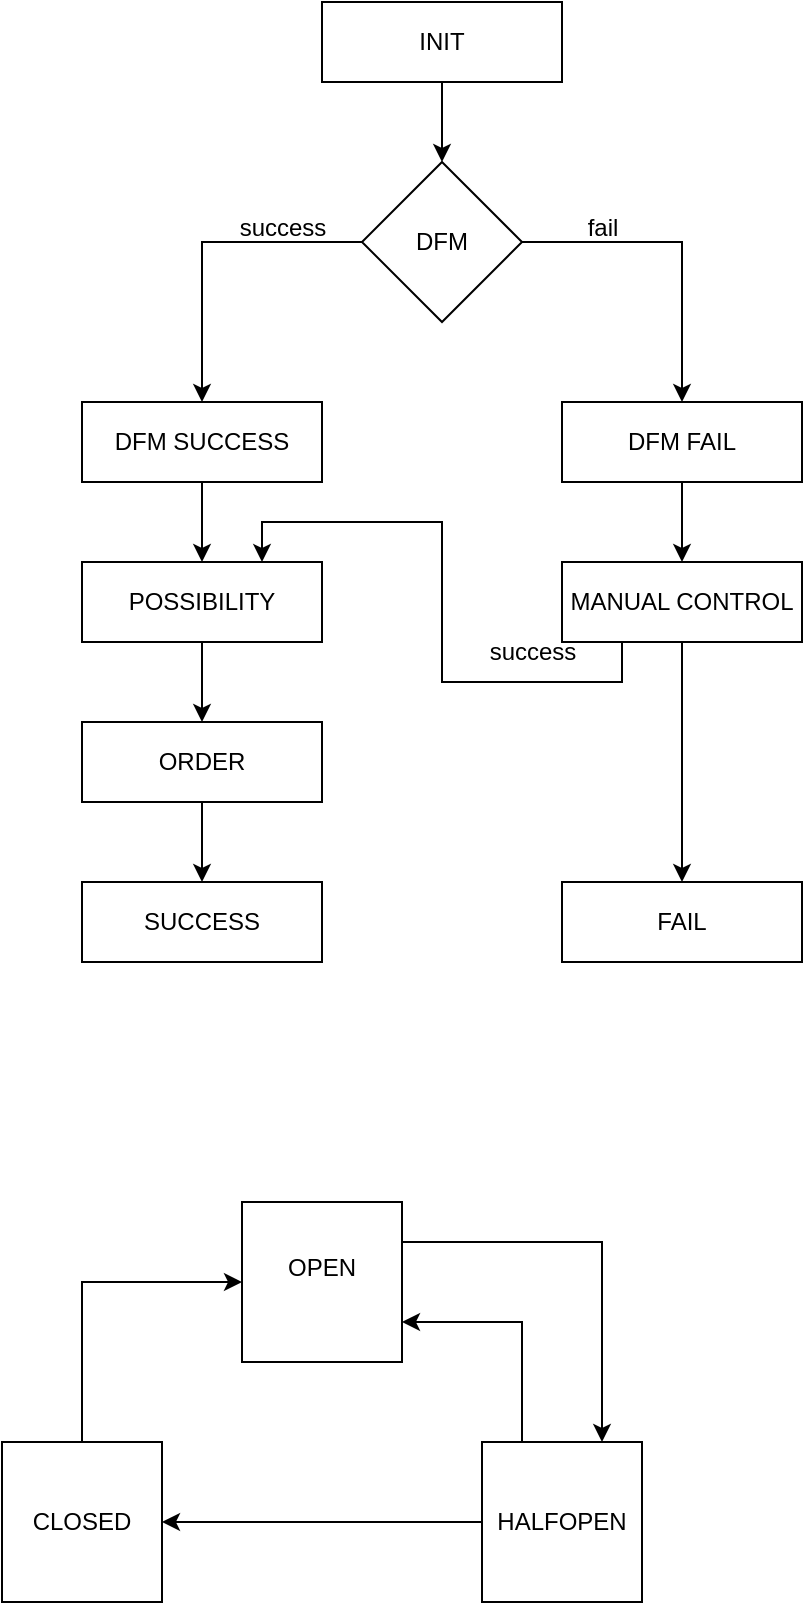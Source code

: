 <mxfile version="26.0.16">
  <diagram name="Page-1" id="QO7RAMKvA55V0XT-Cinw">
    <mxGraphModel dx="1434" dy="772" grid="1" gridSize="10" guides="1" tooltips="1" connect="1" arrows="1" fold="1" page="1" pageScale="1" pageWidth="827" pageHeight="1169" math="0" shadow="0">
      <root>
        <mxCell id="0" />
        <mxCell id="1" parent="0" />
        <mxCell id="4Ly7aSvnoJDzaHdvRD7w-6" style="edgeStyle=orthogonalEdgeStyle;rounded=0;orthogonalLoop=1;jettySize=auto;html=1;exitX=0.5;exitY=1;exitDx=0;exitDy=0;entryX=0.5;entryY=0;entryDx=0;entryDy=0;" edge="1" parent="1" source="4Ly7aSvnoJDzaHdvRD7w-1" target="4Ly7aSvnoJDzaHdvRD7w-3">
          <mxGeometry relative="1" as="geometry" />
        </mxCell>
        <mxCell id="4Ly7aSvnoJDzaHdvRD7w-1" value="INIT" style="rounded=0;whiteSpace=wrap;html=1;" vertex="1" parent="1">
          <mxGeometry x="360" y="80" width="120" height="40" as="geometry" />
        </mxCell>
        <mxCell id="4Ly7aSvnoJDzaHdvRD7w-13" style="edgeStyle=orthogonalEdgeStyle;rounded=0;orthogonalLoop=1;jettySize=auto;html=1;exitX=0.5;exitY=1;exitDx=0;exitDy=0;entryX=0.5;entryY=0;entryDx=0;entryDy=0;" edge="1" parent="1" source="4Ly7aSvnoJDzaHdvRD7w-2" target="4Ly7aSvnoJDzaHdvRD7w-10">
          <mxGeometry relative="1" as="geometry" />
        </mxCell>
        <mxCell id="4Ly7aSvnoJDzaHdvRD7w-2" value="DFM SUCCESS" style="rounded=0;whiteSpace=wrap;html=1;" vertex="1" parent="1">
          <mxGeometry x="240" y="280" width="120" height="40" as="geometry" />
        </mxCell>
        <mxCell id="4Ly7aSvnoJDzaHdvRD7w-4" style="edgeStyle=orthogonalEdgeStyle;rounded=0;orthogonalLoop=1;jettySize=auto;html=1;exitX=0;exitY=0.5;exitDx=0;exitDy=0;entryX=0.5;entryY=0;entryDx=0;entryDy=0;" edge="1" parent="1" source="4Ly7aSvnoJDzaHdvRD7w-3" target="4Ly7aSvnoJDzaHdvRD7w-2">
          <mxGeometry relative="1" as="geometry" />
        </mxCell>
        <mxCell id="4Ly7aSvnoJDzaHdvRD7w-8" style="edgeStyle=orthogonalEdgeStyle;rounded=0;orthogonalLoop=1;jettySize=auto;html=1;exitX=1;exitY=0.5;exitDx=0;exitDy=0;entryX=0.5;entryY=0;entryDx=0;entryDy=0;" edge="1" parent="1" source="4Ly7aSvnoJDzaHdvRD7w-3" target="4Ly7aSvnoJDzaHdvRD7w-7">
          <mxGeometry relative="1" as="geometry" />
        </mxCell>
        <mxCell id="4Ly7aSvnoJDzaHdvRD7w-3" value="DFM" style="rhombus;whiteSpace=wrap;html=1;" vertex="1" parent="1">
          <mxGeometry x="380" y="160" width="80" height="80" as="geometry" />
        </mxCell>
        <mxCell id="4Ly7aSvnoJDzaHdvRD7w-5" value="success" style="text;html=1;align=center;verticalAlign=middle;resizable=0;points=[];autosize=1;strokeColor=none;fillColor=none;" vertex="1" parent="1">
          <mxGeometry x="305" y="178" width="70" height="30" as="geometry" />
        </mxCell>
        <mxCell id="4Ly7aSvnoJDzaHdvRD7w-17" style="edgeStyle=orthogonalEdgeStyle;rounded=0;orthogonalLoop=1;jettySize=auto;html=1;exitX=0.5;exitY=1;exitDx=0;exitDy=0;entryX=0.5;entryY=0;entryDx=0;entryDy=0;" edge="1" parent="1" source="4Ly7aSvnoJDzaHdvRD7w-7" target="4Ly7aSvnoJDzaHdvRD7w-16">
          <mxGeometry relative="1" as="geometry" />
        </mxCell>
        <mxCell id="4Ly7aSvnoJDzaHdvRD7w-7" value="DFM FAIL" style="rounded=0;whiteSpace=wrap;html=1;" vertex="1" parent="1">
          <mxGeometry x="480" y="280" width="120" height="40" as="geometry" />
        </mxCell>
        <mxCell id="4Ly7aSvnoJDzaHdvRD7w-9" value="fail" style="text;html=1;align=center;verticalAlign=middle;resizable=0;points=[];autosize=1;strokeColor=none;fillColor=none;" vertex="1" parent="1">
          <mxGeometry x="480" y="178" width="40" height="30" as="geometry" />
        </mxCell>
        <mxCell id="4Ly7aSvnoJDzaHdvRD7w-14" style="edgeStyle=orthogonalEdgeStyle;rounded=0;orthogonalLoop=1;jettySize=auto;html=1;exitX=0.5;exitY=1;exitDx=0;exitDy=0;entryX=0.5;entryY=0;entryDx=0;entryDy=0;" edge="1" parent="1" source="4Ly7aSvnoJDzaHdvRD7w-10" target="4Ly7aSvnoJDzaHdvRD7w-11">
          <mxGeometry relative="1" as="geometry" />
        </mxCell>
        <mxCell id="4Ly7aSvnoJDzaHdvRD7w-10" value="POSSIBILITY" style="rounded=0;whiteSpace=wrap;html=1;" vertex="1" parent="1">
          <mxGeometry x="240" y="360" width="120" height="40" as="geometry" />
        </mxCell>
        <mxCell id="4Ly7aSvnoJDzaHdvRD7w-15" style="edgeStyle=orthogonalEdgeStyle;rounded=0;orthogonalLoop=1;jettySize=auto;html=1;exitX=0.5;exitY=1;exitDx=0;exitDy=0;entryX=0.5;entryY=0;entryDx=0;entryDy=0;" edge="1" parent="1" source="4Ly7aSvnoJDzaHdvRD7w-11" target="4Ly7aSvnoJDzaHdvRD7w-12">
          <mxGeometry relative="1" as="geometry" />
        </mxCell>
        <mxCell id="4Ly7aSvnoJDzaHdvRD7w-11" value="ORDER" style="rounded=0;whiteSpace=wrap;html=1;" vertex="1" parent="1">
          <mxGeometry x="240" y="440" width="120" height="40" as="geometry" />
        </mxCell>
        <mxCell id="4Ly7aSvnoJDzaHdvRD7w-12" value="SUCCESS" style="rounded=0;whiteSpace=wrap;html=1;" vertex="1" parent="1">
          <mxGeometry x="240" y="520" width="120" height="40" as="geometry" />
        </mxCell>
        <mxCell id="4Ly7aSvnoJDzaHdvRD7w-19" style="edgeStyle=orthogonalEdgeStyle;rounded=0;orthogonalLoop=1;jettySize=auto;html=1;exitX=0.25;exitY=1;exitDx=0;exitDy=0;entryX=0.75;entryY=0;entryDx=0;entryDy=0;" edge="1" parent="1" source="4Ly7aSvnoJDzaHdvRD7w-16" target="4Ly7aSvnoJDzaHdvRD7w-10">
          <mxGeometry relative="1" as="geometry" />
        </mxCell>
        <mxCell id="4Ly7aSvnoJDzaHdvRD7w-24" style="edgeStyle=orthogonalEdgeStyle;rounded=0;orthogonalLoop=1;jettySize=auto;html=1;exitX=0.5;exitY=1;exitDx=0;exitDy=0;entryX=0.5;entryY=0;entryDx=0;entryDy=0;" edge="1" parent="1" source="4Ly7aSvnoJDzaHdvRD7w-16" target="4Ly7aSvnoJDzaHdvRD7w-23">
          <mxGeometry relative="1" as="geometry" />
        </mxCell>
        <mxCell id="4Ly7aSvnoJDzaHdvRD7w-16" value="MANUAL CONTROL" style="rounded=0;whiteSpace=wrap;html=1;" vertex="1" parent="1">
          <mxGeometry x="480" y="360" width="120" height="40" as="geometry" />
        </mxCell>
        <mxCell id="4Ly7aSvnoJDzaHdvRD7w-22" value="success" style="text;html=1;align=center;verticalAlign=middle;resizable=0;points=[];autosize=1;strokeColor=none;fillColor=none;" vertex="1" parent="1">
          <mxGeometry x="430" y="390" width="70" height="30" as="geometry" />
        </mxCell>
        <mxCell id="4Ly7aSvnoJDzaHdvRD7w-23" value="FAIL" style="rounded=0;whiteSpace=wrap;html=1;" vertex="1" parent="1">
          <mxGeometry x="480" y="520" width="120" height="40" as="geometry" />
        </mxCell>
        <mxCell id="4Ly7aSvnoJDzaHdvRD7w-28" style="edgeStyle=orthogonalEdgeStyle;rounded=0;orthogonalLoop=1;jettySize=auto;html=1;entryX=0;entryY=0.5;entryDx=0;entryDy=0;exitX=0.5;exitY=0;exitDx=0;exitDy=0;" edge="1" parent="1" source="4Ly7aSvnoJDzaHdvRD7w-26" target="4Ly7aSvnoJDzaHdvRD7w-25">
          <mxGeometry relative="1" as="geometry">
            <mxPoint x="190" y="680" as="sourcePoint" />
          </mxGeometry>
        </mxCell>
        <mxCell id="4Ly7aSvnoJDzaHdvRD7w-25" value="OPEN&lt;div&gt;&lt;br&gt;&lt;/div&gt;" style="whiteSpace=wrap;html=1;aspect=fixed;" vertex="1" parent="1">
          <mxGeometry x="320" y="680" width="80" height="80" as="geometry" />
        </mxCell>
        <mxCell id="4Ly7aSvnoJDzaHdvRD7w-29" style="edgeStyle=orthogonalEdgeStyle;rounded=0;orthogonalLoop=1;jettySize=auto;html=1;exitX=0.25;exitY=0;exitDx=0;exitDy=0;entryX=1;entryY=0.75;entryDx=0;entryDy=0;" edge="1" parent="1" source="4Ly7aSvnoJDzaHdvRD7w-27" target="4Ly7aSvnoJDzaHdvRD7w-25">
          <mxGeometry relative="1" as="geometry" />
        </mxCell>
        <mxCell id="4Ly7aSvnoJDzaHdvRD7w-26" value="&lt;div&gt;CLOSED&lt;/div&gt;" style="whiteSpace=wrap;html=1;aspect=fixed;" vertex="1" parent="1">
          <mxGeometry x="200" y="800" width="80" height="80" as="geometry" />
        </mxCell>
        <mxCell id="4Ly7aSvnoJDzaHdvRD7w-30" style="edgeStyle=orthogonalEdgeStyle;rounded=0;orthogonalLoop=1;jettySize=auto;html=1;exitX=0;exitY=0.5;exitDx=0;exitDy=0;entryX=1;entryY=0.5;entryDx=0;entryDy=0;" edge="1" parent="1" source="4Ly7aSvnoJDzaHdvRD7w-27" target="4Ly7aSvnoJDzaHdvRD7w-26">
          <mxGeometry relative="1" as="geometry">
            <Array as="points">
              <mxPoint x="360" y="840" />
              <mxPoint x="360" y="840" />
            </Array>
          </mxGeometry>
        </mxCell>
        <mxCell id="4Ly7aSvnoJDzaHdvRD7w-31" style="edgeStyle=orthogonalEdgeStyle;rounded=0;orthogonalLoop=1;jettySize=auto;html=1;exitX=1;exitY=0.25;exitDx=0;exitDy=0;entryX=0.75;entryY=0;entryDx=0;entryDy=0;" edge="1" parent="1" source="4Ly7aSvnoJDzaHdvRD7w-25" target="4Ly7aSvnoJDzaHdvRD7w-27">
          <mxGeometry relative="1" as="geometry">
            <mxPoint x="530" y="720" as="targetPoint" />
          </mxGeometry>
        </mxCell>
        <mxCell id="4Ly7aSvnoJDzaHdvRD7w-27" value="&lt;div&gt;HALFOPEN&lt;/div&gt;" style="whiteSpace=wrap;html=1;aspect=fixed;" vertex="1" parent="1">
          <mxGeometry x="440" y="800" width="80" height="80" as="geometry" />
        </mxCell>
      </root>
    </mxGraphModel>
  </diagram>
</mxfile>
